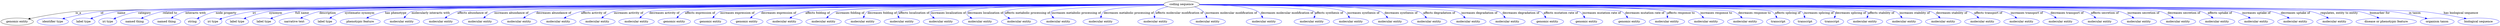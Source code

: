 digraph {
	graph [bb="0,0,9843,122"];
	node [label="\N"];
	"coding sequence"	 [height=0.5,
		label="coding sequence",
		pos="4675.9,104",
		width=1.9109];
	"genomic entity"	 [height=0.5,
		pos="62.909,18",
		width=1.7475];
	"coding sequence" -> "genomic entity"	 [label=is_a,
		lp="317.18,61",
		pos="e,108.49,30.433 4606.7,103.78 4065.7,102.02 528.51,89.693 305.36,68 240.33,61.678 167.03,45.232 118.22,32.915"];
	id	 [color=blue,
		height=0.5,
		label="identifier type",
		pos="202.91,18",
		width=1.652];
	"coding sequence" -> id	 [color=blue,
		label=id,
		lp="411.35,61",
		pos="e,243.78,31.216 4607,103.86 4074.1,102.74 622.33,94.496 405.02,68 352.48,61.594 293.92,46.158 253.42,34.118",
		style=solid];
	name	 [color=blue,
		height=0.5,
		label="label type",
		pos="324.91,18",
		width=1.2425];
	"coding sequence" -> name	 [color=blue,
		label=name,
		lp="489.07,61",
		pos="e,355.22,31.353 4607.1,103.71 4070.8,101.42 579.86,85.857 473.59,68 435.59,61.614 394.17,47.011 364.72,35.226",
		style=solid];
	category	 [color=blue,
		height=0.5,
		label="iri type",
		pos="422.91,18",
		width=0.9834];
	"coding sequence" -> category	 [color=blue,
		label=category,
		lp="581.01,61",
		pos="e,448.27,30.666 4606.7,103.71 4075.5,101.48 660.61,86.425 556.72,68 521.7,61.791 483.93,46.851 457.48,34.908",
		style=solid];
	"related to"	 [color=blue,
		height=0.5,
		label="named thing",
		pos="529.91,18",
		width=1.5019];
	"coding sequence" -> "related to"	 [color=blue,
		label="related to",
		lp="680.14,61",
		pos="e,558.89,33.371 4607.1,103.74 4084.2,101.73 754.4,88.129 653.44,68 623.59,62.05 591.8,49.014 567.95,37.744",
		style=solid];
	"interacts with"	 [color=blue,
		height=0.5,
		label="named thing",
		pos="655.91,18",
		width=1.5019];
	"coding sequence" -> "interacts with"	 [color=blue,
		label="interacts with",
		lp="780.81,61",
		pos="e,677.17,34.557 4607,103.86 4090.1,102.73 839.1,94.577 742.1,68 721.83,62.446 701.38,50.901 685.5,40.304",
		style=solid];
	"node property"	 [color=blue,
		height=0.5,
		label=string,
		pos="757.91,18",
		width=0.8403];
	"coding sequence" -> "node property"	 [color=blue,
		label="node property",
		lp="898.98,61",
		pos="e,778.32,31.447 4607,103.77 4099.4,102.05 954.58,90.488 859.77,68 833.79,61.838 806.77,48.186 787.09,36.702",
		style=solid];
	iri	 [color=blue,
		height=0.5,
		label="iri type",
		pos="841.91,18",
		width=0.9834];
	"coding sequence" -> iri	 [color=blue,
		label=iri,
		lp="1017.1,61",
		pos="e,869.15,29.821 4607,103.8 4118.7,102.29 1195.5,92.308 1010.5,68 953.8,60.554 940.17,53.974 885.91,36 883.51,35.205 881.05,34.343 \
878.59,33.441",
		style=solid];
	synonym	 [color=blue,
		height=0.5,
		label="label type",
		pos="939.91,18",
		width=1.2425];
	"coding sequence" -> synonym	 [color=blue,
		label=synonym,
		lp="1102.6,61",
		pos="e,968.69,31.809 4607.1,103.98 4123.9,103.72 1256.7,100.84 1076.6,68 1042.1,61.723 1005,47.604 978.1,35.966",
		style=solid];
	"full name"	 [color=blue,
		height=0.5,
		label="label type",
		pos="1046.9,18",
		width=1.2425];
	"coding sequence" -> "full name"	 [color=blue,
		label="full name",
		lp="1206.5,61",
		pos="e,1075.3,32.042 4606.8,103.97 4130.8,103.7 1354.2,100.71 1179.6,68 1146.3,61.758 1110.5,47.781 1084.5,36.187",
		style=solid];
	description	 [color=blue,
		height=0.5,
		label="narrative text",
		pos="1166.9,18",
		width=1.5834];
	"coding sequence" -> description	 [color=blue,
		label=description,
		lp="1309,61",
		pos="e,1194,34.083 4606.8,103.66 4131.4,101.28 1362,86.6 1277.7,68 1251.5,62.215 1224,49.837 1202.9,38.846",
		style=solid];
	"systematic synonym"	 [color=blue,
		height=0.5,
		label="label type",
		pos="1286.9,18",
		width=1.2425];
	"coding sequence" -> "systematic synonym"	 [color=blue,
		label="systematic synonym",
		lp="1434.9,61",
		pos="e,1308.5,34.059 4606.9,103.72 4140,101.73 1457.8,89.413 1377,68 1355.7,62.361 1334,50.571 1317.3,39.856",
		style=solid];
	"has phenotype"	 [color=blue,
		height=0.5,
		label="phenotypic feature",
		pos="1425.9,18",
		width=2.1155];
	"coding sequence" -> "has phenotype"	 [color=blue,
		label="has phenotype",
		lp="1576.1,61",
		pos="e,1454,34.815 4607,103.6 4153.6,100.95 1613,85.327 1535.4,68 1510.1,62.347 1483.6,50.438 1463.1,39.661",
		style=solid];
	"molecularly interacts with"	 [color=blue,
		height=0.5,
		label="molecular entity",
		pos="1587.9,18",
		width=1.8837];
	"coding sequence" -> "molecularly interacts with"	 [color=blue,
		label="molecularly interacts with",
		lp="1714,61",
		pos="e,1600.9,35.906 4607.1,103.88 4162.5,102.99 1711.8,96.782 1640.7,68 1628,62.837 1616.5,53.02 1607.6,43.442",
		style=solid];
	"affects abundance of"	 [color=blue,
		height=0.5,
		label="molecular entity",
		pos="1741.9,18",
		width=1.8837];
	"coding sequence" -> "affects abundance of"	 [color=blue,
		label="affects abundance of",
		lp="1878.7,61",
		pos="e,1762,35.262 4606.8,103.65 4177.3,101.42 1889.2,88.558 1820.3,68 1802.3,62.607 1784.4,51.731 1770.2,41.497",
		style=solid];
	"increases abundance of"	 [color=blue,
		height=0.5,
		label="molecular entity",
		pos="1895.9,18",
		width=1.8837];
	"coding sequence" -> "increases abundance of"	 [color=blue,
		label="increases abundance of",
		lp="2032.8,61",
		pos="e,1914.1,35.487 4607,103.64 4191.1,101.43 2031.8,88.926 1967.1,68 1950.6,62.663 1934.6,52.051 1921.9,41.973",
		style=solid];
	"decreases abundance of"	 [color=blue,
		height=0.5,
		label="molecular entity",
		pos="2049.9,18",
		width=1.8837];
	"coding sequence" -> "decreases abundance of"	 [color=blue,
		label="decreases abundance of",
		lp="2198,61",
		pos="e,2071,35.259 4607,103.53 4206.5,100.7 2192.9,85.663 2131.8,68 2112.9,62.552 2094.1,51.522 2079.2,41.204",
		style=solid];
	"affects activity of"	 [color=blue,
		height=0.5,
		label="molecular entity",
		pos="2203.9,18",
		width=1.8837];
	"coding sequence" -> "affects activity of"	 [color=blue,
		label="affects activity of",
		lp="2354.8,61",
		pos="e,2229.8,34.779 4607.1,103.81 4229.3,102.65 2419.8,95.671 2305.2,68 2281.8,62.345 2257.5,50.597 2238.6,39.909",
		style=solid];
	"increases activity of"	 [color=blue,
		height=0.5,
		label="molecular entity",
		pos="2357.9,18",
		width=1.8837];
	"coding sequence" -> "increases activity of"	 [color=blue,
		label="increases activity of",
		lp="2492.9,61",
		pos="e,2377.9,35.238 4607,103.95 4241.5,103.57 2542.3,100.06 2436,68 2418,62.574 2400.2,51.696 2386.1,41.468",
		style=solid];
	"decreases activity of"	 [color=blue,
		height=0.5,
		label="molecular entity",
		pos="2511.9,18",
		width=1.8837];
	"coding sequence" -> "decreases activity of"	 [color=blue,
		label="decreases activity of",
		lp="2635,61",
		pos="e,2528.7,35.694 4607,103.4 4250.1,100.25 2626.6,84.994 2577.6,68 2562.3,62.696 2547.7,52.34 2536.2,42.423",
		style=solid];
	"affects expression of"	 [color=blue,
		height=0.5,
		label="genomic entity",
		pos="2660.9,18",
		width=1.7475];
	"coding sequence" -> "affects expression of"	 [color=blue,
		label="affects expression of",
		lp="2776.7,61",
		pos="e,2675.4,35.9 4607.1,103.38 4265.2,100.21 2763.3,85.311 2718.3,68 2704.7,62.778 2692.2,52.817 2682.4,43.15",
		style=solid];
	"increases expression of"	 [color=blue,
		height=0.5,
		label="genomic entity",
		pos="2804.9,18",
		width=1.7475];
	"coding sequence" -> "increases expression of"	 [color=blue,
		label="increases expression of",
		lp="2924.8,61",
		pos="e,2818.4,35.873 4607,103.3 4280.1,99.906 2900.3,84.611 2859.1,68 2846.1,62.797 2834.4,52.974 2825.2,43.403",
		style=solid];
	"decreases expression of"	 [color=blue,
		height=0.5,
		label="genomic entity",
		pos="2948.9,18",
		width=1.7475];
	"coding sequence" -> "decreases expression of"	 [color=blue,
		label="decreases expression of",
		lp="3086,61",
		pos="e,2967,35.434 4607.1,103.63 4303.5,101.84 3096.1,93.158 3019.7,68 3003.3,62.592 2987.4,51.973 2974.8,41.908",
		style=solid];
	"affects folding of"	 [color=blue,
		height=0.5,
		label="molecular entity",
		pos="3097.9,18",
		width=1.8837];
	"coding sequence" -> "affects folding of"	 [color=blue,
		label="affects folding of",
		lp="3238,61",
		pos="e,3121.5,34.952 4606.9,103.23 4323.3,99.958 3258.9,86.487 3189.7,68 3168.7,62.379 3147.3,51.068 3130.4,40.623",
		style=solid];
	"increases folding of"	 [color=blue,
		height=0.5,
		label="molecular entity",
		pos="3251.9,18",
		width=1.8837];
	"coding sequence" -> "increases folding of"	 [color=blue,
		label="increases folding of",
		lp="3370.1,61",
		pos="e,3267.8,35.629 4606.8,103.39 4338.2,100.87 3375.6,90.322 3314.5,68 3299.9,62.662 3286.1,52.444 3275.2,42.629",
		style=solid];
	"decreases folding of"	 [color=blue,
		height=0.5,
		label="molecular entity",
		pos="3405.9,18",
		width=1.8837];
	"coding sequence" -> "decreases folding of"	 [color=blue,
		label="decreases folding of",
		lp="3503.3,61",
		pos="e,3415.2,36.214 4607,103.57 4355.4,101.81 3498.4,93.922 3446.2,68 3435.9,62.89 3427.4,53.79 3420.8,44.742",
		style=solid];
	"affects localization of"	 [color=blue,
		height=0.5,
		label="molecular entity",
		pos="3559.9,18",
		width=1.8837];
	"coding sequence" -> "affects localization of"	 [color=blue,
		label="affects localization of",
		lp="3631.4,61",
		pos="e,3558.8,36.056 4606.9,102.89 4368.3,98.888 3590.9,84.615 3570.9,68 3564.4,62.647 3561.3,54.461 3559.8,46.253",
		style=solid];
	"increases localization of"	 [color=blue,
		height=0.5,
		label="molecular entity",
		pos="3713.9,18",
		width=1.8837];
	"coding sequence" -> "increases localization of"	 [color=blue,
		label="increases localization of",
		lp="3767.5,61",
		pos="e,3701.3,35.79 4607,102.73 4387,98.516 3715.4,84.333 3699.6,68 3693.6,61.766 3694.1,53.186 3697.1,44.892",
		style=solid];
	"decreases localization of"	 [color=blue,
		height=0.5,
		label="molecular entity",
		pos="3867.9,18",
		width=1.8837];
	"coding sequence" -> "decreases localization of"	 [color=blue,
		label="decreases localization of",
		lp="3911.7,61",
		pos="e,3849,35.76 4607,103.59 4412.1,102.09 3868.6,95.445 3842.3,68 3835.7,61.133 3837.9,52.245 3843.1,43.87",
		style=solid];
	"affects metabolic processing of"	 [color=blue,
		height=0.5,
		label="molecular entity",
		pos="4021.9,18",
		width=1.8837];
	"coding sequence" -> "affects metabolic processing of"	 [color=blue,
		label="affects metabolic processing of",
		lp="4075.1,61",
		pos="e,3998.6,34.967 4607,102.93 4436.9,99.935 4008.7,90.227 3987.6,68 3980.3,60.264 3984.1,50.819 3991.4,42.23",
		style=solid];
	"increases metabolic processing of"	 [color=blue,
		height=0.5,
		label="molecular entity",
		pos="4175.9,18",
		width=1.8837];
	"coding sequence" -> "increases metabolic processing of"	 [color=blue,
		label="increases metabolic processing of",
		lp="4266.2,61",
		pos="e,4168.2,35.902 4607.7,101.57 4473.3,96.451 4186,83.725 4171.4,68 4165.9,62.08 4164.9,53.88 4166,45.832",
		style=solid];
	"decreases metabolic processing of"	 [color=blue,
		height=0.5,
		label="molecular entity",
		pos="4357.9,18",
		width=1.8837];
	"coding sequence" -> "decreases metabolic processing of"	 [color=blue,
		label="decreases metabolic processing of",
		lp="4469.3,61",
		pos="e,4358.7,36.416 4608.7,99.889 4525,94.175 4390.7,82.839 4373,68 4366.6,62.593 4362.8,54.534 4360.7,46.457",
		style=solid];
	"affects molecular modification of"	 [color=blue,
		height=0.5,
		label="molecular entity",
		pos="4571.9,18",
		width=1.8837];
	"coding sequence" -> "affects molecular modification of"	 [color=blue,
		label="affects molecular modification of",
		lp="4666.9,61",
		pos="e,4567.5,36.253 4624.7,91.941 4602.3,85.541 4579.6,77.121 4572.9,68 4568.5,61.815 4566.9,53.974 4566.9,46.347",
		style=solid];
	"increases molecular modification of"	 [color=blue,
		height=0.5,
		label="molecular entity",
		pos="4780.9,18",
		width=1.8837];
	"coding sequence" -> "increases molecular modification of"	 [color=blue,
		label="increases molecular modification of",
		lp="4869,61",
		pos="e,4776.5,36.095 4722.7,90.795 4735.7,85.379 4748.9,77.969 4758.9,68 4765.1,61.819 4769.7,53.583 4773.1,45.583",
		style=solid];
	"decreases molecular modification of"	 [color=blue,
		height=0.5,
		label="molecular entity",
		pos="5003.9,18",
		width=1.8837];
	"coding sequence" -> "decreases molecular modification of"	 [color=blue,
		label="decreases molecular modification of",
		lp="5088.2,61",
		pos="e,4997.4,36.226 4744.7,102.46 4820.4,99.596 4936.2,91.408 4972.9,68 4981.4,62.591 4987.9,53.953 4992.8,45.367",
		style=solid];
	"affects synthesis of"	 [color=blue,
		height=0.5,
		label="molecular entity",
		pos="5192.9,18",
		width=1.8837];
	"coding sequence" -> "affects synthesis of"	 [color=blue,
		label="affects synthesis of",
		lp="5253.4,61",
		pos="e,5198.9,35.93 4744.4,101.69 4881.7,96.737 5178.8,84.191 5193.9,68 5199.4,62.108 5200.8,53.916 5200.3,45.866",
		style=solid];
	"increases synthesis of"	 [color=blue,
		height=0.5,
		label="molecular entity",
		pos="5346.9,18",
		width=1.8837];
	"coding sequence" -> "increases synthesis of"	 [color=blue,
		label="increases synthesis of",
		lp="5387.6,61",
		pos="e,5339,36.048 4744.8,103.42 4899,101.65 5262.3,94.668 5310.9,68 5320.5,62.753 5328.1,53.75 5333.9,44.816",
		style=solid];
	"decreases synthesis of"	 [color=blue,
		height=0.5,
		label="molecular entity",
		pos="5500.9,18",
		width=1.8837];
	"coding sequence" -> "decreases synthesis of"	 [color=blue,
		label="decreases synthesis of",
		lp="5534.7,61",
		pos="e,5488.6,36.207 4744.9,103.67 4923,102.42 5388.4,96.432 5451.9,68 5463.6,62.776 5473.9,53.404 5482.1,44.174",
		style=solid];
	"affects degradation of"	 [color=blue,
		height=0.5,
		label="molecular entity",
		pos="5654.9,18",
		width=1.8837];
	"coding sequence" -> "affects degradation of"	 [color=blue,
		label="affects degradation of",
		lp="5683.8,61",
		pos="e,5641.4,35.773 4744.6,102.63 4952.3,98.31 5561.5,84.317 5600.9,68 5613.8,62.673 5625.4,52.831 5634.6,43.28",
		style=solid];
	"increases degradation of"	 [color=blue,
		height=0.5,
		label="molecular entity",
		pos="5808.9,18",
		width=1.8837];
	"coding sequence" -> "increases degradation of"	 [color=blue,
		label="increases degradation of",
		lp="5840.9,61",
		pos="e,5793.6,35.829 4744.9,102.92 4974.6,99.153 5702,85.871 5748.9,68 5762.8,62.689 5775.9,52.715 5786.2,43.064",
		style=solid];
	"decreases degradation of"	 [color=blue,
		height=0.5,
		label="molecular entity",
		pos="5962.9,18",
		width=1.8837];
	"coding sequence" -> "decreases degradation of"	 [color=blue,
		label="decreases degradation of",
		lp="6003.1,61",
		pos="e,5950.7,35.799 4744.7,103.4 4997,101.02 5859.1,91.229 5912.9,68 5925.1,62.758 5935.8,53.063 5944.3,43.596",
		style=solid];
	"affects mutation rate of"	 [color=blue,
		height=0.5,
		label="genomic entity",
		pos="6115.9,18",
		width=1.7475];
	"coding sequence" -> "affects mutation rate of"	 [color=blue,
		label="affects mutation rate of",
		lp="6158.9,61",
		pos="e,6106.7,36.227 4744.8,103.84 5018.4,102.99 6015.8,97.838 6075.9,68 6086.2,62.905 6094.7,53.808 6101.1,44.758",
		style=solid];
	"increases mutation rate of"	 [color=blue,
		height=0.5,
		label="genomic entity",
		pos="6268.9,18",
		width=1.7475];
	"coding sequence" -> "increases mutation rate of"	 [color=blue,
		label="increases mutation rate of",
		lp="6318,61",
		pos="e,6259.4,36.249 4744.9,103.18 5041.5,99.561 6194.1,84.46 6227.9,68 6238.3,62.93 6247,53.839 6253.6,44.785",
		style=solid];
	"decreases mutation rate of"	 [color=blue,
		height=0.5,
		label="genomic entity",
		pos="6430.9,18",
		width=1.7475];
	"coding sequence" -> "decreases mutation rate of"	 [color=blue,
		label="decreases mutation rate of",
		lp="6484.2,61",
		pos="e,6422.7,36.212 4744.8,103.38 5060.7,100.45 6356.7,87.252 6393.9,68 6403.7,62.94 6411.6,53.974 6417.5,45.019",
		style=solid];
	"affects response to"	 [color=blue,
		height=0.5,
		label="molecular entity",
		pos="6579.9,18",
		width=1.8837];
	"coding sequence" -> "affects response to"	 [color=blue,
		label="affects response to",
		lp="6624.9,61",
		pos="e,6578.4,36.334 4744.9,103.75 5080,102.39 6524.3,94.989 6561.9,68 6569.1,62.878 6573.4,54.644 6576,46.323",
		style=solid];
	"increases response to"	 [color=blue,
		height=0.5,
		label="molecular entity",
		pos="6733.9,18",
		width=1.8837];
	"coding sequence" -> "increases response to"	 [color=blue,
		label="increases response to",
		lp="6762,61",
		pos="e,6720.8,35.876 4744.9,103.44 5092.4,100.55 6635.1,86.657 6680.9,68 6693.7,62.8 6705.2,52.977 6714.2,43.405",
		style=solid];
	"decreases response to"	 [color=blue,
		height=0.5,
		label="molecular entity",
		pos="6887.9,18",
		width=1.8837];
	"coding sequence" -> "decreases response to"	 [color=blue,
		label="decreases response to",
		lp="6910.2,61",
		pos="e,6871.9,35.686 4744.7,103.45 5106.6,100.5 6774.8,85.938 6824.9,68 6839.6,62.735 6853.5,52.526 6864.5,42.698",
		style=solid];
	"affects splicing of"	 [color=blue,
		height=0.5,
		label=transcript,
		pos="7017.9,18",
		width=1.2084];
	"coding sequence" -> "affects splicing of"	 [color=blue,
		label="affects splicing of",
		lp="7043.9,61",
		pos="e,7008,35.804 4744.9,103.69 5122.4,101.93 6923.1,92.25 6974.9,68 6985.9,62.868 6995.1,53.456 7002.2,44.17",
		style=solid];
	"increases splicing of"	 [color=blue,
		height=0.5,
		label=transcript,
		pos="7122.9,18",
		width=1.2084];
	"coding sequence" -> "increases splicing of"	 [color=blue,
		label="increases splicing of",
		lp="7168.1,61",
		pos="e,7118.9,36.03 4744.8,103.96 5134.6,103.59 7046.8,100.15 7097.9,68 7106,62.898 7111.6,54.285 7115.4,45.632",
		style=solid];
	"decreases splicing of"	 [color=blue,
		height=0.5,
		label=transcript,
		pos="7227.9,18",
		width=1.2084];
	"coding sequence" -> "decreases splicing of"	 [color=blue,
		label="decreases splicing of",
		lp="7294.2,61",
		pos="e,7234,36.084 4744.9,103.68 5150.3,101.74 7206.5,90.761 7228.9,68 7234.6,62.262 7236,54.112 7235.5,46.054",
		style=solid];
	"affects stability of"	 [color=blue,
		height=0.5,
		label="molecular entity",
		pos="7356.9,18",
		width=1.8837];
	"coding sequence" -> "affects stability of"	 [color=blue,
		label="affects stability of",
		lp="7414.3,61",
		pos="e,7362.6,36.088 4744.9,103.73 5162.3,102.02 7333.3,91.959 7356.9,68 7362.6,62.265 7364.1,54.116 7363.8,46.058",
		style=solid];
	"increases stability of"	 [color=blue,
		height=0.5,
		label="molecular entity",
		pos="7510.9,18",
		width=1.8837];
	"coding sequence" -> "increases stability of"	 [color=blue,
		label="increases stability of",
		lp="7545.4,61",
		pos="e,7501.1,36.307 4745,103.9 5169.2,103.2 7405.5,98.069 7468.9,68 7479.6,62.945 7488.5,53.731 7495.4,44.576",
		style=solid];
	"decreases stability of"	 [color=blue,
		height=0.5,
		label="molecular entity",
		pos="7664.9,18",
		width=1.8837];
	"coding sequence" -> "decreases stability of"	 [color=blue,
		label="decreases stability of",
		lp="7689.6,61",
		pos="e,7650.5,35.686 4744.8,103.8 5180.4,102.49 7537.8,94.158 7606.9,68 7620.7,62.787 7633.4,52.724 7643.4,42.985",
		style=solid];
	"affects transport of"	 [color=blue,
		height=0.5,
		label="molecular entity",
		pos="7818.9,18",
		width=1.8837];
	"coding sequence" -> "affects transport of"	 [color=blue,
		label="affects transport of",
		lp="7831.7,61",
		pos="e,7802,35.481 4744.9,103.78 5193.2,102.29 7678.3,92.924 7751.9,68 7767.5,62.706 7782.5,52.245 7794.3,42.254",
		style=solid];
	"increases transport of"	 [color=blue,
		height=0.5,
		label="molecular entity",
		pos="7972.9,18",
		width=1.8837];
	"coding sequence" -> "increases transport of"	 [color=blue,
		label="increases transport of",
		lp="7980.8,61",
		pos="e,7950.9,35.286 4744.9,103.72 5204.7,101.77 7809.5,89.811 7887.9,68 7907.3,62.589 7926.9,51.561 7942.4,41.236",
		style=solid];
	"decreases transport of"	 [color=blue,
		height=0.5,
		label="molecular entity",
		pos="8126.9,18",
		width=1.8837];
	"coding sequence" -> "decreases transport of"	 [color=blue,
		label="decreases transport of",
		lp="8137.9,61",
		pos="e,8105.8,35.283 4744.8,103.77 5217.4,102.12 7962.7,91.563 8044.9,68 8063.8,62.585 8082.7,51.557 8097.6,41.233",
		style=solid];
	"affects secretion of"	 [color=blue,
		height=0.5,
		label="molecular entity",
		pos="8280.9,18",
		width=1.8837];
	"coding sequence" -> "affects secretion of"	 [color=blue,
		label="affects secretion of",
		lp="8286,61",
		pos="e,8261,35.277 4744.9,103.82 5230.6,102.51 8116.9,93.668 8202.9,68 8220.9,62.627 8238.7,51.753 8252.8,41.515",
		style=solid];
	"increases secretion of"	 [color=blue,
		height=0.5,
		label="molecular entity",
		pos="8434.9,18",
		width=1.8837];
	"coding sequence" -> "increases secretion of"	 [color=blue,
		label="increases secretion of",
		lp="8438.2,61",
		pos="e,8411.3,35.059 4744.9,103.78 5241.2,102.18 8252.4,91.468 8342.9,68 8364.2,62.48 8385.9,51.019 8402.9,40.461",
		style=solid];
	"decreases secretion of"	 [color=blue,
		height=0.5,
		label="molecular entity",
		pos="8588.9,18",
		width=1.8837];
	"coding sequence" -> "decreases secretion of"	 [color=blue,
		label="decreases secretion of",
		lp="8596.3,61",
		pos="e,8566.7,35.053 4745,103.83 5254,102.56 8407.6,93.635 8501.9,68 8522,62.523 8542.4,51.221 8558.3,40.745",
		style=solid];
	"affects uptake of"	 [color=blue,
		height=0.5,
		label="molecular entity",
		pos="8742.9,18",
		width=1.8837];
	"coding sequence" -> "affects uptake of"	 [color=blue,
		label="affects uptake of",
		lp="8739.4,61",
		pos="e,8722.1,35.292 4744.9,103.89 5266.1,103 8563.9,96.281 8661.9,68 8680.6,62.598 8699.3,51.571 8714,41.244",
		style=solid];
	"increases uptake of"	 [color=blue,
		height=0.5,
		label="molecular entity",
		pos="8896.9,18",
		width=1.8837];
	"coding sequence" -> "increases uptake of"	 [color=blue,
		label="increases uptake of",
		lp="8883.6,61",
		pos="e,8869.9,34.588 4745,103.8 5275.8,102.24 8687.1,91.3 8789.9,68 8814.9,62.339 8840.9,50.303 8861.1,39.46",
		style=solid];
	"decreases uptake of"	 [color=blue,
		height=0.5,
		label="molecular entity",
		pos="9050.9,18",
		width=1.8837];
	"coding sequence" -> "decreases uptake of"	 [color=blue,
		label="decreases uptake of",
		lp="9036.7,61",
		pos="e,9023.1,34.593 4744.9,103.82 5286.5,102.32 8834.1,91.616 8940.9,68 8966.5,62.346 8993.3,50.311 9014,39.466",
		style=solid];
	"regulates, entity to entity"	 [color=blue,
		height=0.5,
		label="molecular entity",
		pos="9204.9,18",
		width=1.8837];
	"coding sequence" -> "regulates, entity to entity"	 [color=blue,
		label="regulates, entity to entity",
		lp="9206.5,61",
		pos="e,9177.4,34.595 4744.8,103.84 5297,102.51 8985,92.688 9095.9,68 9121.3,62.349 9147.8,50.314 9168.4,39.468",
		style=solid];
	"biomarker for"	 [color=blue,
		height=0.5,
		label="disease or phenotypic feature",
		pos="9403.9,18",
		width=3.1523];
	"coding sequence" -> "biomarker for"	 [color=blue,
		label="biomarker for",
		lp="9364.6,61",
		pos="e,9371,35.229 4745,103.82 5310.6,102.29 9163.7,91.024 9279.9,68 9308.2,62.391 9338.3,50.431 9361.7,39.615",
		style=solid];
	"in taxon"	 [color=blue,
		height=0.5,
		label="organism taxon",
		pos="9599.9,18",
		width=1.7978];
	"coding sequence" -> "in taxon"	 [color=blue,
		label="in taxon",
		lp="9499.7,61",
		pos="e,9558.3,31.946 4744.9,103.96 5310.2,103.56 9165.5,99.702 9406.9,68 9455.7,61.589 9509.9,46.858 9548.4,35.037",
		style=solid];
	"has biological sequence"	 [color=blue,
		height=0.5,
		label="biological sequence",
		pos="9762.9,18",
		width=2.2247];
	"coding sequence" -> "has biological sequence"	 [color=blue,
		label="has biological sequence",
		lp="9678.4,61",
		pos="e,9711.6,31.936 4744.8,103.88 5317.7,102.86 9277.4,94.857 9525.9,68 9586.4,61.461 9654.2,46.338 9701.8,34.425",
		style=solid];
}
